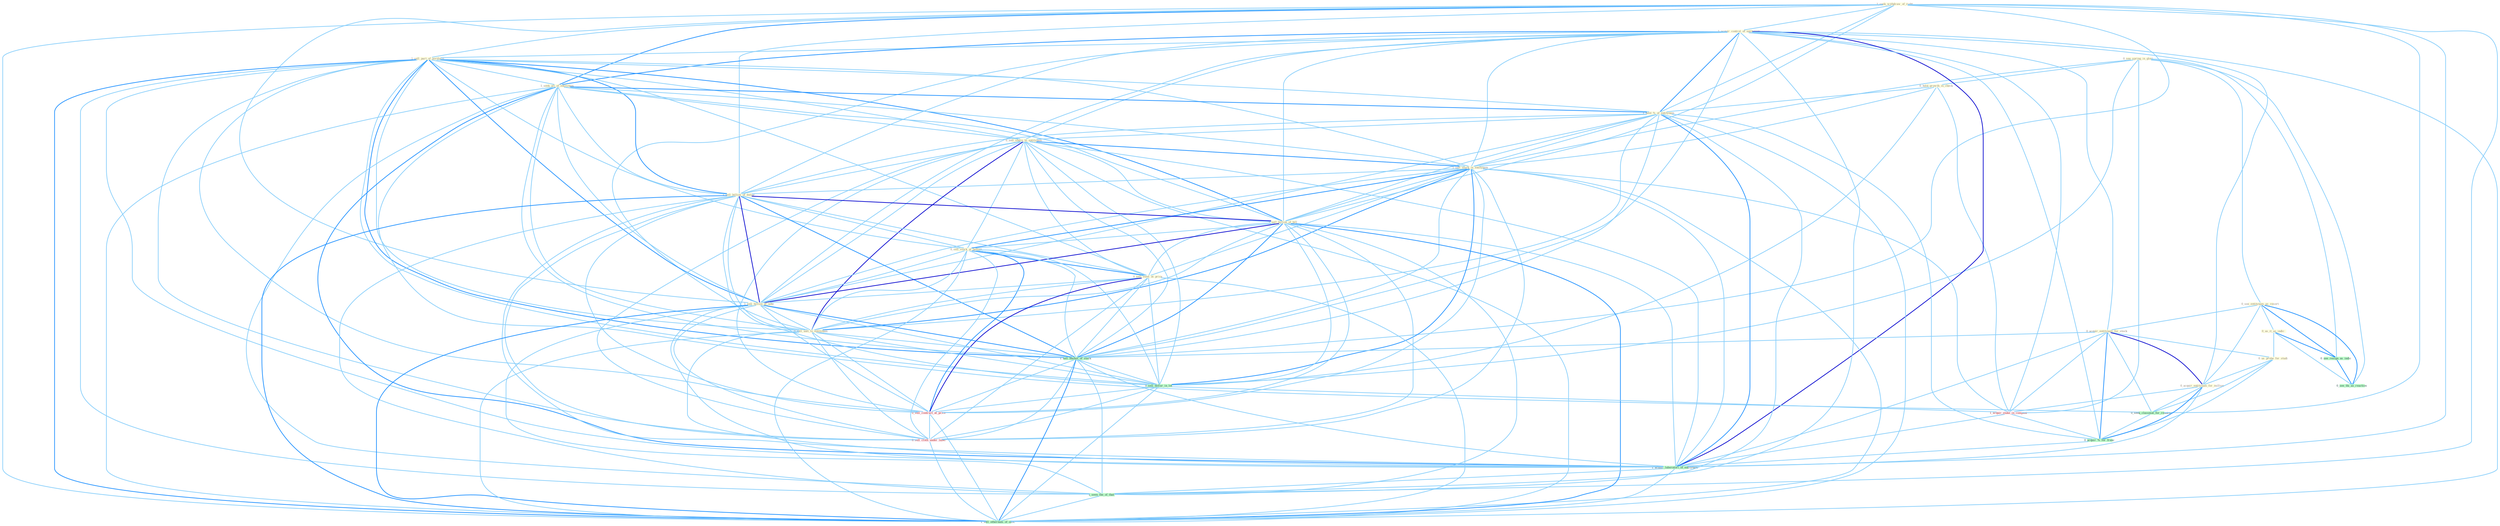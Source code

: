 Graph G{ 
    node
    [shape=polygon,style=filled,width=.5,height=.06,color="#BDFCC9",fixedsize=true,fontsize=4,
    fontcolor="#2f4f4f"];
    {node
    [color="#ffffe0", fontcolor="#8b7d6b"] "0_see_spring_in_glori " "1_seek_withdraw_of_right " "0_hold_growth_in_check " "1_acquir_control_of_entitynam " "1_sell_part_of_portfolio " "1_seek_all_of_entitynam " "0_see_entitynam_as_resort " "1_hold_%_of_entitynam " "0_sell_share_to_entitynam " "1_sell_stock_in_entitynam " "1_sell_billion_of_dollar " "0_acquir_entitynam_for_stock " "1_sell_billion_of_bill " "0_us_it_as_indic " "0_sell_stock_at_bottom " "0_sell_steel_at_price " "0_us_probe_for_studi " "1_sell_billion_of_note " "0_acquir_entitynam_for_million " "0_sell_unit_to_entitynam "}
{node [color="#fff0f5", fontcolor="#b22222"] "1_acquir_stake_in_compani " "0_sell_contract_at_price " "0_sell_cloth_under_label "}
edge [color="#B0E2FF"];

	"0_see_spring_in_glori " -- "0_hold_growth_in_check " [w="1", color="#87cefa" ];
	"0_see_spring_in_glori " -- "0_see_entitynam_as_resort " [w="1", color="#87cefa" ];
	"0_see_spring_in_glori " -- "1_sell_stock_in_entitynam " [w="1", color="#87cefa" ];
	"0_see_spring_in_glori " -- "0_sell_dollar_in_lot " [w="1", color="#87cefa" ];
	"0_see_spring_in_glori " -- "0_see_resign_as_indic " [w="1", color="#87cefa" ];
	"0_see_spring_in_glori " -- "1_acquir_stake_in_compani " [w="1", color="#87cefa" ];
	"0_see_spring_in_glori " -- "0_see_thi_as_reaction " [w="1", color="#87cefa" ];
	"1_seek_withdraw_of_right " -- "1_acquir_control_of_entitynam " [w="1", color="#87cefa" ];
	"1_seek_withdraw_of_right " -- "1_sell_part_of_portfolio " [w="1", color="#87cefa" ];
	"1_seek_withdraw_of_right " -- "1_seek_all_of_entitynam " [w="2", color="#1e90ff" , len=0.8];
	"1_seek_withdraw_of_right " -- "1_hold_%_of_entitynam " [w="1", color="#87cefa" ];
	"1_seek_withdraw_of_right " -- "1_sell_billion_of_dollar " [w="1", color="#87cefa" ];
	"1_seek_withdraw_of_right " -- "1_sell_billion_of_bill " [w="1", color="#87cefa" ];
	"1_seek_withdraw_of_right " -- "1_sell_billion_of_note " [w="1", color="#87cefa" ];
	"1_seek_withdraw_of_right " -- "0_seek_classmat_for_reunion " [w="1", color="#87cefa" ];
	"1_seek_withdraw_of_right " -- "1_sell_basket_of_stock " [w="1", color="#87cefa" ];
	"1_seek_withdraw_of_right " -- "1_acquir_laboratori_of_entitynam " [w="1", color="#87cefa" ];
	"1_seek_withdraw_of_right " -- "1_seen_the_of_that " [w="1", color="#87cefa" ];
	"1_seek_withdraw_of_right " -- "1_sell_othernum_of_offic " [w="1", color="#87cefa" ];
	"0_hold_growth_in_check " -- "1_hold_%_of_entitynam " [w="1", color="#87cefa" ];
	"0_hold_growth_in_check " -- "1_sell_stock_in_entitynam " [w="1", color="#87cefa" ];
	"0_hold_growth_in_check " -- "0_sell_dollar_in_lot " [w="1", color="#87cefa" ];
	"0_hold_growth_in_check " -- "1_acquir_stake_in_compani " [w="1", color="#87cefa" ];
	"1_acquir_control_of_entitynam " -- "1_sell_part_of_portfolio " [w="1", color="#87cefa" ];
	"1_acquir_control_of_entitynam " -- "1_seek_all_of_entitynam " [w="2", color="#1e90ff" , len=0.8];
	"1_acquir_control_of_entitynam " -- "1_hold_%_of_entitynam " [w="2", color="#1e90ff" , len=0.8];
	"1_acquir_control_of_entitynam " -- "0_sell_share_to_entitynam " [w="1", color="#87cefa" ];
	"1_acquir_control_of_entitynam " -- "1_sell_stock_in_entitynam " [w="1", color="#87cefa" ];
	"1_acquir_control_of_entitynam " -- "1_sell_billion_of_dollar " [w="1", color="#87cefa" ];
	"1_acquir_control_of_entitynam " -- "0_acquir_entitynam_for_stock " [w="1", color="#87cefa" ];
	"1_acquir_control_of_entitynam " -- "1_sell_billion_of_bill " [w="1", color="#87cefa" ];
	"1_acquir_control_of_entitynam " -- "1_sell_billion_of_note " [w="1", color="#87cefa" ];
	"1_acquir_control_of_entitynam " -- "0_acquir_entitynam_for_million " [w="1", color="#87cefa" ];
	"1_acquir_control_of_entitynam " -- "0_sell_unit_to_entitynam " [w="1", color="#87cefa" ];
	"1_acquir_control_of_entitynam " -- "1_sell_basket_of_stock " [w="1", color="#87cefa" ];
	"1_acquir_control_of_entitynam " -- "1_acquir_stake_in_compani " [w="1", color="#87cefa" ];
	"1_acquir_control_of_entitynam " -- "0_acquir_%_for_franc " [w="1", color="#87cefa" ];
	"1_acquir_control_of_entitynam " -- "1_acquir_laboratori_of_entitynam " [w="3", color="#0000cd" , len=0.6];
	"1_acquir_control_of_entitynam " -- "1_seen_the_of_that " [w="1", color="#87cefa" ];
	"1_acquir_control_of_entitynam " -- "1_sell_othernum_of_offic " [w="1", color="#87cefa" ];
	"1_sell_part_of_portfolio " -- "1_seek_all_of_entitynam " [w="1", color="#87cefa" ];
	"1_sell_part_of_portfolio " -- "1_hold_%_of_entitynam " [w="1", color="#87cefa" ];
	"1_sell_part_of_portfolio " -- "0_sell_share_to_entitynam " [w="1", color="#87cefa" ];
	"1_sell_part_of_portfolio " -- "1_sell_stock_in_entitynam " [w="1", color="#87cefa" ];
	"1_sell_part_of_portfolio " -- "1_sell_billion_of_dollar " [w="2", color="#1e90ff" , len=0.8];
	"1_sell_part_of_portfolio " -- "1_sell_billion_of_bill " [w="2", color="#1e90ff" , len=0.8];
	"1_sell_part_of_portfolio " -- "0_sell_stock_at_bottom " [w="1", color="#87cefa" ];
	"1_sell_part_of_portfolio " -- "0_sell_steel_at_price " [w="1", color="#87cefa" ];
	"1_sell_part_of_portfolio " -- "1_sell_billion_of_note " [w="2", color="#1e90ff" , len=0.8];
	"1_sell_part_of_portfolio " -- "0_sell_unit_to_entitynam " [w="1", color="#87cefa" ];
	"1_sell_part_of_portfolio " -- "1_sell_basket_of_stock " [w="2", color="#1e90ff" , len=0.8];
	"1_sell_part_of_portfolio " -- "0_sell_dollar_in_lot " [w="1", color="#87cefa" ];
	"1_sell_part_of_portfolio " -- "0_sell_contract_at_price " [w="1", color="#87cefa" ];
	"1_sell_part_of_portfolio " -- "1_acquir_laboratori_of_entitynam " [w="1", color="#87cefa" ];
	"1_sell_part_of_portfolio " -- "0_sell_cloth_under_label " [w="1", color="#87cefa" ];
	"1_sell_part_of_portfolio " -- "1_seen_the_of_that " [w="1", color="#87cefa" ];
	"1_sell_part_of_portfolio " -- "1_sell_othernum_of_offic " [w="2", color="#1e90ff" , len=0.8];
	"1_seek_all_of_entitynam " -- "1_hold_%_of_entitynam " [w="2", color="#1e90ff" , len=0.8];
	"1_seek_all_of_entitynam " -- "0_sell_share_to_entitynam " [w="1", color="#87cefa" ];
	"1_seek_all_of_entitynam " -- "1_sell_stock_in_entitynam " [w="1", color="#87cefa" ];
	"1_seek_all_of_entitynam " -- "1_sell_billion_of_dollar " [w="1", color="#87cefa" ];
	"1_seek_all_of_entitynam " -- "1_sell_billion_of_bill " [w="1", color="#87cefa" ];
	"1_seek_all_of_entitynam " -- "1_sell_billion_of_note " [w="1", color="#87cefa" ];
	"1_seek_all_of_entitynam " -- "0_sell_unit_to_entitynam " [w="1", color="#87cefa" ];
	"1_seek_all_of_entitynam " -- "0_seek_classmat_for_reunion " [w="1", color="#87cefa" ];
	"1_seek_all_of_entitynam " -- "1_sell_basket_of_stock " [w="1", color="#87cefa" ];
	"1_seek_all_of_entitynam " -- "1_acquir_laboratori_of_entitynam " [w="2", color="#1e90ff" , len=0.8];
	"1_seek_all_of_entitynam " -- "1_seen_the_of_that " [w="1", color="#87cefa" ];
	"1_seek_all_of_entitynam " -- "1_sell_othernum_of_offic " [w="1", color="#87cefa" ];
	"0_see_entitynam_as_resort " -- "0_acquir_entitynam_for_stock " [w="1", color="#87cefa" ];
	"0_see_entitynam_as_resort " -- "0_us_it_as_indic " [w="1", color="#87cefa" ];
	"0_see_entitynam_as_resort " -- "0_acquir_entitynam_for_million " [w="1", color="#87cefa" ];
	"0_see_entitynam_as_resort " -- "0_see_resign_as_indic " [w="2", color="#1e90ff" , len=0.8];
	"0_see_entitynam_as_resort " -- "0_see_thi_as_reaction " [w="2", color="#1e90ff" , len=0.8];
	"1_hold_%_of_entitynam " -- "0_sell_share_to_entitynam " [w="1", color="#87cefa" ];
	"1_hold_%_of_entitynam " -- "1_sell_stock_in_entitynam " [w="1", color="#87cefa" ];
	"1_hold_%_of_entitynam " -- "1_sell_billion_of_dollar " [w="1", color="#87cefa" ];
	"1_hold_%_of_entitynam " -- "1_sell_billion_of_bill " [w="1", color="#87cefa" ];
	"1_hold_%_of_entitynam " -- "1_sell_billion_of_note " [w="1", color="#87cefa" ];
	"1_hold_%_of_entitynam " -- "0_sell_unit_to_entitynam " [w="1", color="#87cefa" ];
	"1_hold_%_of_entitynam " -- "1_sell_basket_of_stock " [w="1", color="#87cefa" ];
	"1_hold_%_of_entitynam " -- "0_acquir_%_for_franc " [w="1", color="#87cefa" ];
	"1_hold_%_of_entitynam " -- "1_acquir_laboratori_of_entitynam " [w="2", color="#1e90ff" , len=0.8];
	"1_hold_%_of_entitynam " -- "1_seen_the_of_that " [w="1", color="#87cefa" ];
	"1_hold_%_of_entitynam " -- "1_sell_othernum_of_offic " [w="1", color="#87cefa" ];
	"0_sell_share_to_entitynam " -- "1_sell_stock_in_entitynam " [w="2", color="#1e90ff" , len=0.8];
	"0_sell_share_to_entitynam " -- "1_sell_billion_of_dollar " [w="1", color="#87cefa" ];
	"0_sell_share_to_entitynam " -- "1_sell_billion_of_bill " [w="1", color="#87cefa" ];
	"0_sell_share_to_entitynam " -- "0_sell_stock_at_bottom " [w="1", color="#87cefa" ];
	"0_sell_share_to_entitynam " -- "0_sell_steel_at_price " [w="1", color="#87cefa" ];
	"0_sell_share_to_entitynam " -- "1_sell_billion_of_note " [w="1", color="#87cefa" ];
	"0_sell_share_to_entitynam " -- "0_sell_unit_to_entitynam " [w="3", color="#0000cd" , len=0.6];
	"0_sell_share_to_entitynam " -- "1_sell_basket_of_stock " [w="1", color="#87cefa" ];
	"0_sell_share_to_entitynam " -- "0_sell_dollar_in_lot " [w="1", color="#87cefa" ];
	"0_sell_share_to_entitynam " -- "0_sell_contract_at_price " [w="1", color="#87cefa" ];
	"0_sell_share_to_entitynam " -- "1_acquir_laboratori_of_entitynam " [w="1", color="#87cefa" ];
	"0_sell_share_to_entitynam " -- "0_sell_cloth_under_label " [w="1", color="#87cefa" ];
	"0_sell_share_to_entitynam " -- "1_sell_othernum_of_offic " [w="1", color="#87cefa" ];
	"1_sell_stock_in_entitynam " -- "1_sell_billion_of_dollar " [w="1", color="#87cefa" ];
	"1_sell_stock_in_entitynam " -- "1_sell_billion_of_bill " [w="1", color="#87cefa" ];
	"1_sell_stock_in_entitynam " -- "0_sell_stock_at_bottom " [w="2", color="#1e90ff" , len=0.8];
	"1_sell_stock_in_entitynam " -- "0_sell_steel_at_price " [w="1", color="#87cefa" ];
	"1_sell_stock_in_entitynam " -- "1_sell_billion_of_note " [w="1", color="#87cefa" ];
	"1_sell_stock_in_entitynam " -- "0_sell_unit_to_entitynam " [w="2", color="#1e90ff" , len=0.8];
	"1_sell_stock_in_entitynam " -- "1_sell_basket_of_stock " [w="1", color="#87cefa" ];
	"1_sell_stock_in_entitynam " -- "0_sell_dollar_in_lot " [w="2", color="#1e90ff" , len=0.8];
	"1_sell_stock_in_entitynam " -- "1_acquir_stake_in_compani " [w="1", color="#87cefa" ];
	"1_sell_stock_in_entitynam " -- "0_sell_contract_at_price " [w="1", color="#87cefa" ];
	"1_sell_stock_in_entitynam " -- "1_acquir_laboratori_of_entitynam " [w="1", color="#87cefa" ];
	"1_sell_stock_in_entitynam " -- "0_sell_cloth_under_label " [w="1", color="#87cefa" ];
	"1_sell_stock_in_entitynam " -- "1_sell_othernum_of_offic " [w="1", color="#87cefa" ];
	"1_sell_billion_of_dollar " -- "1_sell_billion_of_bill " [w="3", color="#0000cd" , len=0.6];
	"1_sell_billion_of_dollar " -- "0_sell_stock_at_bottom " [w="1", color="#87cefa" ];
	"1_sell_billion_of_dollar " -- "0_sell_steel_at_price " [w="1", color="#87cefa" ];
	"1_sell_billion_of_dollar " -- "1_sell_billion_of_note " [w="3", color="#0000cd" , len=0.6];
	"1_sell_billion_of_dollar " -- "0_sell_unit_to_entitynam " [w="1", color="#87cefa" ];
	"1_sell_billion_of_dollar " -- "1_sell_basket_of_stock " [w="2", color="#1e90ff" , len=0.8];
	"1_sell_billion_of_dollar " -- "0_sell_dollar_in_lot " [w="1", color="#87cefa" ];
	"1_sell_billion_of_dollar " -- "0_sell_contract_at_price " [w="1", color="#87cefa" ];
	"1_sell_billion_of_dollar " -- "1_acquir_laboratori_of_entitynam " [w="1", color="#87cefa" ];
	"1_sell_billion_of_dollar " -- "0_sell_cloth_under_label " [w="1", color="#87cefa" ];
	"1_sell_billion_of_dollar " -- "1_seen_the_of_that " [w="1", color="#87cefa" ];
	"1_sell_billion_of_dollar " -- "1_sell_othernum_of_offic " [w="2", color="#1e90ff" , len=0.8];
	"0_acquir_entitynam_for_stock " -- "0_us_probe_for_studi " [w="1", color="#87cefa" ];
	"0_acquir_entitynam_for_stock " -- "0_acquir_entitynam_for_million " [w="3", color="#0000cd" , len=0.6];
	"0_acquir_entitynam_for_stock " -- "0_seek_classmat_for_reunion " [w="1", color="#87cefa" ];
	"0_acquir_entitynam_for_stock " -- "1_sell_basket_of_stock " [w="1", color="#87cefa" ];
	"0_acquir_entitynam_for_stock " -- "1_acquir_stake_in_compani " [w="1", color="#87cefa" ];
	"0_acquir_entitynam_for_stock " -- "0_acquir_%_for_franc " [w="2", color="#1e90ff" , len=0.8];
	"0_acquir_entitynam_for_stock " -- "1_acquir_laboratori_of_entitynam " [w="1", color="#87cefa" ];
	"1_sell_billion_of_bill " -- "0_sell_stock_at_bottom " [w="1", color="#87cefa" ];
	"1_sell_billion_of_bill " -- "0_sell_steel_at_price " [w="1", color="#87cefa" ];
	"1_sell_billion_of_bill " -- "1_sell_billion_of_note " [w="3", color="#0000cd" , len=0.6];
	"1_sell_billion_of_bill " -- "0_sell_unit_to_entitynam " [w="1", color="#87cefa" ];
	"1_sell_billion_of_bill " -- "1_sell_basket_of_stock " [w="2", color="#1e90ff" , len=0.8];
	"1_sell_billion_of_bill " -- "0_sell_dollar_in_lot " [w="1", color="#87cefa" ];
	"1_sell_billion_of_bill " -- "0_sell_contract_at_price " [w="1", color="#87cefa" ];
	"1_sell_billion_of_bill " -- "1_acquir_laboratori_of_entitynam " [w="1", color="#87cefa" ];
	"1_sell_billion_of_bill " -- "0_sell_cloth_under_label " [w="1", color="#87cefa" ];
	"1_sell_billion_of_bill " -- "1_seen_the_of_that " [w="1", color="#87cefa" ];
	"1_sell_billion_of_bill " -- "1_sell_othernum_of_offic " [w="2", color="#1e90ff" , len=0.8];
	"0_us_it_as_indic " -- "0_us_probe_for_studi " [w="1", color="#87cefa" ];
	"0_us_it_as_indic " -- "0_see_resign_as_indic " [w="2", color="#1e90ff" , len=0.8];
	"0_us_it_as_indic " -- "0_see_thi_as_reaction " [w="1", color="#87cefa" ];
	"0_sell_stock_at_bottom " -- "0_sell_steel_at_price " [w="2", color="#1e90ff" , len=0.8];
	"0_sell_stock_at_bottom " -- "1_sell_billion_of_note " [w="1", color="#87cefa" ];
	"0_sell_stock_at_bottom " -- "0_sell_unit_to_entitynam " [w="1", color="#87cefa" ];
	"0_sell_stock_at_bottom " -- "1_sell_basket_of_stock " [w="1", color="#87cefa" ];
	"0_sell_stock_at_bottom " -- "0_sell_dollar_in_lot " [w="1", color="#87cefa" ];
	"0_sell_stock_at_bottom " -- "0_sell_contract_at_price " [w="2", color="#1e90ff" , len=0.8];
	"0_sell_stock_at_bottom " -- "0_sell_cloth_under_label " [w="1", color="#87cefa" ];
	"0_sell_stock_at_bottom " -- "1_sell_othernum_of_offic " [w="1", color="#87cefa" ];
	"0_sell_steel_at_price " -- "1_sell_billion_of_note " [w="1", color="#87cefa" ];
	"0_sell_steel_at_price " -- "0_sell_unit_to_entitynam " [w="1", color="#87cefa" ];
	"0_sell_steel_at_price " -- "1_sell_basket_of_stock " [w="1", color="#87cefa" ];
	"0_sell_steel_at_price " -- "0_sell_dollar_in_lot " [w="1", color="#87cefa" ];
	"0_sell_steel_at_price " -- "0_sell_contract_at_price " [w="3", color="#0000cd" , len=0.6];
	"0_sell_steel_at_price " -- "0_sell_cloth_under_label " [w="1", color="#87cefa" ];
	"0_sell_steel_at_price " -- "1_sell_othernum_of_offic " [w="1", color="#87cefa" ];
	"0_us_probe_for_studi " -- "0_acquir_entitynam_for_million " [w="1", color="#87cefa" ];
	"0_us_probe_for_studi " -- "0_seek_classmat_for_reunion " [w="1", color="#87cefa" ];
	"0_us_probe_for_studi " -- "0_acquir_%_for_franc " [w="1", color="#87cefa" ];
	"1_sell_billion_of_note " -- "0_sell_unit_to_entitynam " [w="1", color="#87cefa" ];
	"1_sell_billion_of_note " -- "1_sell_basket_of_stock " [w="2", color="#1e90ff" , len=0.8];
	"1_sell_billion_of_note " -- "0_sell_dollar_in_lot " [w="1", color="#87cefa" ];
	"1_sell_billion_of_note " -- "0_sell_contract_at_price " [w="1", color="#87cefa" ];
	"1_sell_billion_of_note " -- "1_acquir_laboratori_of_entitynam " [w="1", color="#87cefa" ];
	"1_sell_billion_of_note " -- "0_sell_cloth_under_label " [w="1", color="#87cefa" ];
	"1_sell_billion_of_note " -- "1_seen_the_of_that " [w="1", color="#87cefa" ];
	"1_sell_billion_of_note " -- "1_sell_othernum_of_offic " [w="2", color="#1e90ff" , len=0.8];
	"0_acquir_entitynam_for_million " -- "0_seek_classmat_for_reunion " [w="1", color="#87cefa" ];
	"0_acquir_entitynam_for_million " -- "1_acquir_stake_in_compani " [w="1", color="#87cefa" ];
	"0_acquir_entitynam_for_million " -- "0_acquir_%_for_franc " [w="2", color="#1e90ff" , len=0.8];
	"0_acquir_entitynam_for_million " -- "1_acquir_laboratori_of_entitynam " [w="1", color="#87cefa" ];
	"0_sell_unit_to_entitynam " -- "1_sell_basket_of_stock " [w="1", color="#87cefa" ];
	"0_sell_unit_to_entitynam " -- "0_sell_dollar_in_lot " [w="1", color="#87cefa" ];
	"0_sell_unit_to_entitynam " -- "0_sell_contract_at_price " [w="1", color="#87cefa" ];
	"0_sell_unit_to_entitynam " -- "1_acquir_laboratori_of_entitynam " [w="1", color="#87cefa" ];
	"0_sell_unit_to_entitynam " -- "0_sell_cloth_under_label " [w="1", color="#87cefa" ];
	"0_sell_unit_to_entitynam " -- "1_sell_othernum_of_offic " [w="1", color="#87cefa" ];
	"0_seek_classmat_for_reunion " -- "0_acquir_%_for_franc " [w="1", color="#87cefa" ];
	"1_sell_basket_of_stock " -- "0_sell_dollar_in_lot " [w="1", color="#87cefa" ];
	"1_sell_basket_of_stock " -- "0_sell_contract_at_price " [w="1", color="#87cefa" ];
	"1_sell_basket_of_stock " -- "1_acquir_laboratori_of_entitynam " [w="1", color="#87cefa" ];
	"1_sell_basket_of_stock " -- "0_sell_cloth_under_label " [w="1", color="#87cefa" ];
	"1_sell_basket_of_stock " -- "1_seen_the_of_that " [w="1", color="#87cefa" ];
	"1_sell_basket_of_stock " -- "1_sell_othernum_of_offic " [w="2", color="#1e90ff" , len=0.8];
	"0_sell_dollar_in_lot " -- "1_acquir_stake_in_compani " [w="1", color="#87cefa" ];
	"0_sell_dollar_in_lot " -- "0_sell_contract_at_price " [w="1", color="#87cefa" ];
	"0_sell_dollar_in_lot " -- "0_sell_cloth_under_label " [w="1", color="#87cefa" ];
	"0_sell_dollar_in_lot " -- "1_sell_othernum_of_offic " [w="1", color="#87cefa" ];
	"0_see_resign_as_indic " -- "0_see_thi_as_reaction " [w="2", color="#1e90ff" , len=0.8];
	"1_acquir_stake_in_compani " -- "0_acquir_%_for_franc " [w="1", color="#87cefa" ];
	"1_acquir_stake_in_compani " -- "1_acquir_laboratori_of_entitynam " [w="1", color="#87cefa" ];
	"0_acquir_%_for_franc " -- "1_acquir_laboratori_of_entitynam " [w="1", color="#87cefa" ];
	"0_sell_contract_at_price " -- "0_sell_cloth_under_label " [w="1", color="#87cefa" ];
	"0_sell_contract_at_price " -- "1_sell_othernum_of_offic " [w="1", color="#87cefa" ];
	"1_acquir_laboratori_of_entitynam " -- "1_seen_the_of_that " [w="1", color="#87cefa" ];
	"1_acquir_laboratori_of_entitynam " -- "1_sell_othernum_of_offic " [w="1", color="#87cefa" ];
	"0_sell_cloth_under_label " -- "1_sell_othernum_of_offic " [w="1", color="#87cefa" ];
	"1_seen_the_of_that " -- "1_sell_othernum_of_offic " [w="1", color="#87cefa" ];
}